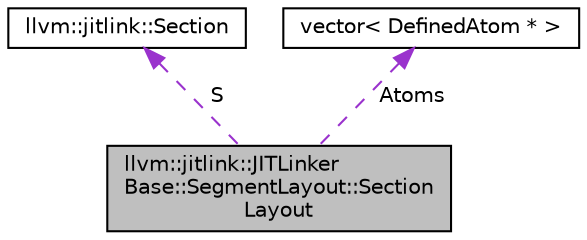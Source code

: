 digraph "llvm::jitlink::JITLinkerBase::SegmentLayout::SectionLayout"
{
 // LATEX_PDF_SIZE
  bgcolor="transparent";
  edge [fontname="Helvetica",fontsize="10",labelfontname="Helvetica",labelfontsize="10"];
  node [fontname="Helvetica",fontsize="10",shape="box"];
  Node1 [label="llvm::jitlink::JITLinker\lBase::SegmentLayout::Section\lLayout",height=0.2,width=0.4,color="black", fillcolor="grey75", style="filled", fontcolor="black",tooltip=" "];
  Node2 -> Node1 [dir="back",color="darkorchid3",fontsize="10",style="dashed",label=" S" ,fontname="Helvetica"];
  Node2 [label="llvm::jitlink::Section",height=0.2,width=0.4,color="black",URL="$classllvm_1_1jitlink_1_1Section.html",tooltip="Represents an object file section."];
  Node3 -> Node1 [dir="back",color="darkorchid3",fontsize="10",style="dashed",label=" Atoms" ,fontname="Helvetica"];
  Node3 [label="vector\< DefinedAtom * \>",height=0.2,width=0.4,color="black",tooltip=" "];
}
